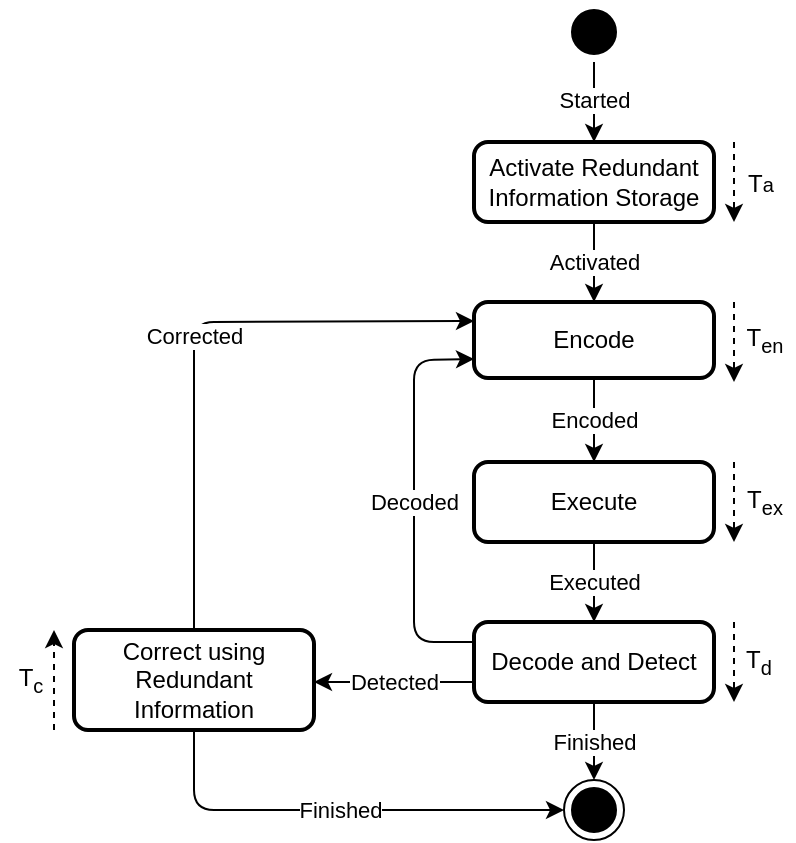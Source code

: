 <mxfile version="13.1.3" type="device"><diagram id="C5RBs43oDa-KdzZeNtuy" name="Page-1"><mxGraphModel dx="629" dy="354" grid="1" gridSize="10" guides="1" tooltips="1" connect="1" arrows="1" fold="1" page="1" pageScale="1" pageWidth="827" pageHeight="1169" math="0" shadow="0"><root><mxCell id="WIyWlLk6GJQsqaUBKTNV-0"/><mxCell id="WIyWlLk6GJQsqaUBKTNV-1" parent="WIyWlLk6GJQsqaUBKTNV-0"/><mxCell id="gS6o8VqeqXPsHkakJWrJ-3" value="Decode&amp;nbsp;and Detect" style="rounded=1;whiteSpace=wrap;html=1;absoluteArcSize=1;arcSize=14;strokeWidth=2;" parent="WIyWlLk6GJQsqaUBKTNV-1" vertex="1"><mxGeometry x="280" y="360" width="120" height="40" as="geometry"/></mxCell><mxCell id="gS6o8VqeqXPsHkakJWrJ-13" value="Correct using Redundant Information" style="rounded=1;whiteSpace=wrap;html=1;absoluteArcSize=1;arcSize=14;strokeWidth=2;" parent="WIyWlLk6GJQsqaUBKTNV-1" vertex="1"><mxGeometry x="80" y="364" width="120" height="50" as="geometry"/></mxCell><mxCell id="ICovKSawRmAeMIJ5vwR8-33" value="" style="endArrow=classic;html=1;dashed=1;" parent="WIyWlLk6GJQsqaUBKTNV-1" edge="1"><mxGeometry width="50" height="50" relative="1" as="geometry"><mxPoint x="410" y="360" as="sourcePoint"/><mxPoint x="410" y="400" as="targetPoint"/></mxGeometry></mxCell><mxCell id="bqIy7C-xzIqh9TK-yOBw-4" value="T&lt;sub&gt;d&lt;/sub&gt;" style="text;html=1;align=center;verticalAlign=middle;resizable=0;points=[];autosize=1;" parent="WIyWlLk6GJQsqaUBKTNV-1" vertex="1"><mxGeometry x="407" y="370" width="30" height="20" as="geometry"/></mxCell><mxCell id="4HHzeoG72XD0Ws-RnGG3-0" value="Activate Redundant&lt;br&gt;Information Storage" style="rounded=1;whiteSpace=wrap;html=1;absoluteArcSize=1;arcSize=14;strokeWidth=2;" parent="WIyWlLk6GJQsqaUBKTNV-1" vertex="1"><mxGeometry x="280" y="120" width="120" height="40" as="geometry"/></mxCell><mxCell id="4HHzeoG72XD0Ws-RnGG3-1" value="Executed" style="endArrow=classic;html=1;entryX=0.5;entryY=0;entryDx=0;entryDy=0;exitX=0.5;exitY=1;exitDx=0;exitDy=0;" parent="WIyWlLk6GJQsqaUBKTNV-1" source="HjVa9e9whzvNyA7SJYg6-5" target="gS6o8VqeqXPsHkakJWrJ-3" edge="1"><mxGeometry width="50" height="50" relative="1" as="geometry"><mxPoint x="440" y="330" as="sourcePoint"/><mxPoint x="350" y="150" as="targetPoint"/></mxGeometry></mxCell><mxCell id="4HHzeoG72XD0Ws-RnGG3-6" value="" style="endArrow=classic;html=1;dashed=1;" parent="WIyWlLk6GJQsqaUBKTNV-1" edge="1"><mxGeometry width="50" height="50" relative="1" as="geometry"><mxPoint x="410" y="120" as="sourcePoint"/><mxPoint x="410" y="160" as="targetPoint"/></mxGeometry></mxCell><mxCell id="4HHzeoG72XD0Ws-RnGG3-7" value="T&lt;font size=&quot;1&quot;&gt;a&lt;/font&gt;" style="text;html=1;align=center;verticalAlign=middle;resizable=0;points=[];autosize=1;" parent="WIyWlLk6GJQsqaUBKTNV-1" vertex="1"><mxGeometry x="408" y="131" width="30" height="20" as="geometry"/></mxCell><mxCell id="4HHzeoG72XD0Ws-RnGG3-11" value="" style="endArrow=classic;html=1;dashed=1;" parent="WIyWlLk6GJQsqaUBKTNV-1" edge="1"><mxGeometry width="50" height="50" relative="1" as="geometry"><mxPoint x="70" y="414" as="sourcePoint"/><mxPoint x="70" y="364" as="targetPoint"/></mxGeometry></mxCell><mxCell id="4HHzeoG72XD0Ws-RnGG3-12" value="T&lt;sub&gt;c&lt;/sub&gt;" style="text;html=1;align=center;verticalAlign=middle;resizable=0;points=[];autosize=1;" parent="WIyWlLk6GJQsqaUBKTNV-1" vertex="1"><mxGeometry x="43" y="379" width="30" height="20" as="geometry"/></mxCell><mxCell id="HjVa9e9whzvNyA7SJYg6-2" value="Encode" style="rounded=1;whiteSpace=wrap;html=1;absoluteArcSize=1;arcSize=14;strokeWidth=2;" parent="WIyWlLk6GJQsqaUBKTNV-1" vertex="1"><mxGeometry x="280" y="200" width="120" height="38" as="geometry"/></mxCell><mxCell id="HjVa9e9whzvNyA7SJYg6-3" value="" style="endArrow=classic;html=1;dashed=1;" parent="WIyWlLk6GJQsqaUBKTNV-1" edge="1"><mxGeometry width="50" height="50" relative="1" as="geometry"><mxPoint x="410" y="200" as="sourcePoint"/><mxPoint x="410" y="240" as="targetPoint"/></mxGeometry></mxCell><mxCell id="HjVa9e9whzvNyA7SJYg6-4" value="T&lt;sub&gt;en&lt;/sub&gt;" style="text;html=1;align=center;verticalAlign=middle;resizable=0;points=[];autosize=1;" parent="WIyWlLk6GJQsqaUBKTNV-1" vertex="1"><mxGeometry x="410" y="209" width="30" height="20" as="geometry"/></mxCell><mxCell id="HjVa9e9whzvNyA7SJYg6-5" value="Execute" style="rounded=1;whiteSpace=wrap;html=1;absoluteArcSize=1;arcSize=14;strokeWidth=2;" parent="WIyWlLk6GJQsqaUBKTNV-1" vertex="1"><mxGeometry x="280" y="280" width="120" height="40" as="geometry"/></mxCell><mxCell id="HjVa9e9whzvNyA7SJYg6-6" value="" style="endArrow=classic;html=1;dashed=1;" parent="WIyWlLk6GJQsqaUBKTNV-1" edge="1"><mxGeometry width="50" height="50" relative="1" as="geometry"><mxPoint x="410" y="280" as="sourcePoint"/><mxPoint x="410" y="320" as="targetPoint"/></mxGeometry></mxCell><mxCell id="HjVa9e9whzvNyA7SJYg6-7" value="T&lt;sub&gt;ex&lt;/sub&gt;" style="text;html=1;align=center;verticalAlign=middle;resizable=0;points=[];autosize=1;" parent="WIyWlLk6GJQsqaUBKTNV-1" vertex="1"><mxGeometry x="410" y="290" width="30" height="20" as="geometry"/></mxCell><mxCell id="HjVa9e9whzvNyA7SJYg6-8" value="Encoded" style="endArrow=classic;html=1;exitX=0.5;exitY=1;exitDx=0;exitDy=0;" parent="WIyWlLk6GJQsqaUBKTNV-1" source="HjVa9e9whzvNyA7SJYg6-2" target="HjVa9e9whzvNyA7SJYg6-5" edge="1"><mxGeometry width="50" height="50" relative="1" as="geometry"><mxPoint x="380" y="348" as="sourcePoint"/><mxPoint x="430" y="298" as="targetPoint"/></mxGeometry></mxCell><mxCell id="HjVa9e9whzvNyA7SJYg6-9" value="Activated" style="endArrow=classic;html=1;exitX=0.5;exitY=1;exitDx=0;exitDy=0;" parent="WIyWlLk6GJQsqaUBKTNV-1" source="4HHzeoG72XD0Ws-RnGG3-0" target="HjVa9e9whzvNyA7SJYg6-2" edge="1"><mxGeometry width="50" height="50" relative="1" as="geometry"><mxPoint x="380" y="330" as="sourcePoint"/><mxPoint x="430" y="280" as="targetPoint"/></mxGeometry></mxCell><mxCell id="56yCGzUMOM9oAGWmMxKX-1" value="" style="ellipse;html=1;shape=startState;fillColor=#000000;strokeColor=#000000;" vertex="1" parent="WIyWlLk6GJQsqaUBKTNV-1"><mxGeometry x="325" y="50" width="30" height="30" as="geometry"/></mxCell><mxCell id="56yCGzUMOM9oAGWmMxKX-2" value="" style="endArrow=classic;html=1;entryX=0.5;entryY=0;entryDx=0;entryDy=0;" edge="1" parent="WIyWlLk6GJQsqaUBKTNV-1" source="56yCGzUMOM9oAGWmMxKX-1" target="4HHzeoG72XD0Ws-RnGG3-0"><mxGeometry width="50" height="50" relative="1" as="geometry"><mxPoint x="735" y="420" as="sourcePoint"/><mxPoint x="335" y="100" as="targetPoint"/></mxGeometry></mxCell><mxCell id="56yCGzUMOM9oAGWmMxKX-3" value="Started" style="edgeLabel;html=1;align=center;verticalAlign=middle;resizable=0;points=[];" vertex="1" connectable="0" parent="56yCGzUMOM9oAGWmMxKX-2"><mxGeometry x="-0.05" relative="1" as="geometry"><mxPoint as="offset"/></mxGeometry></mxCell><mxCell id="56yCGzUMOM9oAGWmMxKX-4" value="Decoded" style="endArrow=classic;html=1;exitX=0;exitY=0.25;exitDx=0;exitDy=0;entryX=0;entryY=0.75;entryDx=0;entryDy=0;" edge="1" parent="WIyWlLk6GJQsqaUBKTNV-1" source="gS6o8VqeqXPsHkakJWrJ-3" target="HjVa9e9whzvNyA7SJYg6-2"><mxGeometry width="50" height="50" relative="1" as="geometry"><mxPoint x="420" y="320" as="sourcePoint"/><mxPoint x="470" y="270" as="targetPoint"/><Array as="points"><mxPoint x="250" y="370"/><mxPoint x="250" y="229"/></Array></mxGeometry></mxCell><mxCell id="56yCGzUMOM9oAGWmMxKX-5" value="Detected" style="endArrow=classic;html=1;exitX=0;exitY=0.75;exitDx=0;exitDy=0;" edge="1" parent="WIyWlLk6GJQsqaUBKTNV-1" source="gS6o8VqeqXPsHkakJWrJ-3"><mxGeometry width="50" height="50" relative="1" as="geometry"><mxPoint x="280" y="420" as="sourcePoint"/><mxPoint x="200" y="390" as="targetPoint"/></mxGeometry></mxCell><mxCell id="56yCGzUMOM9oAGWmMxKX-6" value="Corrected" style="endArrow=classic;html=1;exitX=0.5;exitY=0;exitDx=0;exitDy=0;entryX=0;entryY=0.25;entryDx=0;entryDy=0;" edge="1" parent="WIyWlLk6GJQsqaUBKTNV-1" source="gS6o8VqeqXPsHkakJWrJ-13" target="HjVa9e9whzvNyA7SJYg6-2"><mxGeometry width="50" height="50" relative="1" as="geometry"><mxPoint x="260" y="350" as="sourcePoint"/><mxPoint x="310" y="300" as="targetPoint"/><Array as="points"><mxPoint x="140" y="210"/></Array></mxGeometry></mxCell><mxCell id="56yCGzUMOM9oAGWmMxKX-7" value="" style="ellipse;html=1;shape=endState;fillColor=#000000;strokeColor=#000000;" vertex="1" parent="WIyWlLk6GJQsqaUBKTNV-1"><mxGeometry x="325" y="439" width="30" height="30" as="geometry"/></mxCell><mxCell id="56yCGzUMOM9oAGWmMxKX-8" value="Finished" style="endArrow=classic;html=1;exitX=0.5;exitY=1;exitDx=0;exitDy=0;" edge="1" parent="WIyWlLk6GJQsqaUBKTNV-1" target="56yCGzUMOM9oAGWmMxKX-7" source="gS6o8VqeqXPsHkakJWrJ-3"><mxGeometry width="50" height="50" relative="1" as="geometry"><mxPoint x="410" y="420" as="sourcePoint"/><mxPoint x="720" y="589" as="targetPoint"/></mxGeometry></mxCell><mxCell id="56yCGzUMOM9oAGWmMxKX-9" value="Finished" style="endArrow=classic;html=1;entryX=0;entryY=0.5;entryDx=0;entryDy=0;exitX=0.5;exitY=1;exitDx=0;exitDy=0;" edge="1" parent="WIyWlLk6GJQsqaUBKTNV-1" target="56yCGzUMOM9oAGWmMxKX-7" source="gS6o8VqeqXPsHkakJWrJ-13"><mxGeometry width="50" height="50" relative="1" as="geometry"><mxPoint x="160" y="419" as="sourcePoint"/><mxPoint x="490" y="349" as="targetPoint"/><Array as="points"><mxPoint x="140" y="454"/></Array></mxGeometry></mxCell></root></mxGraphModel></diagram></mxfile>